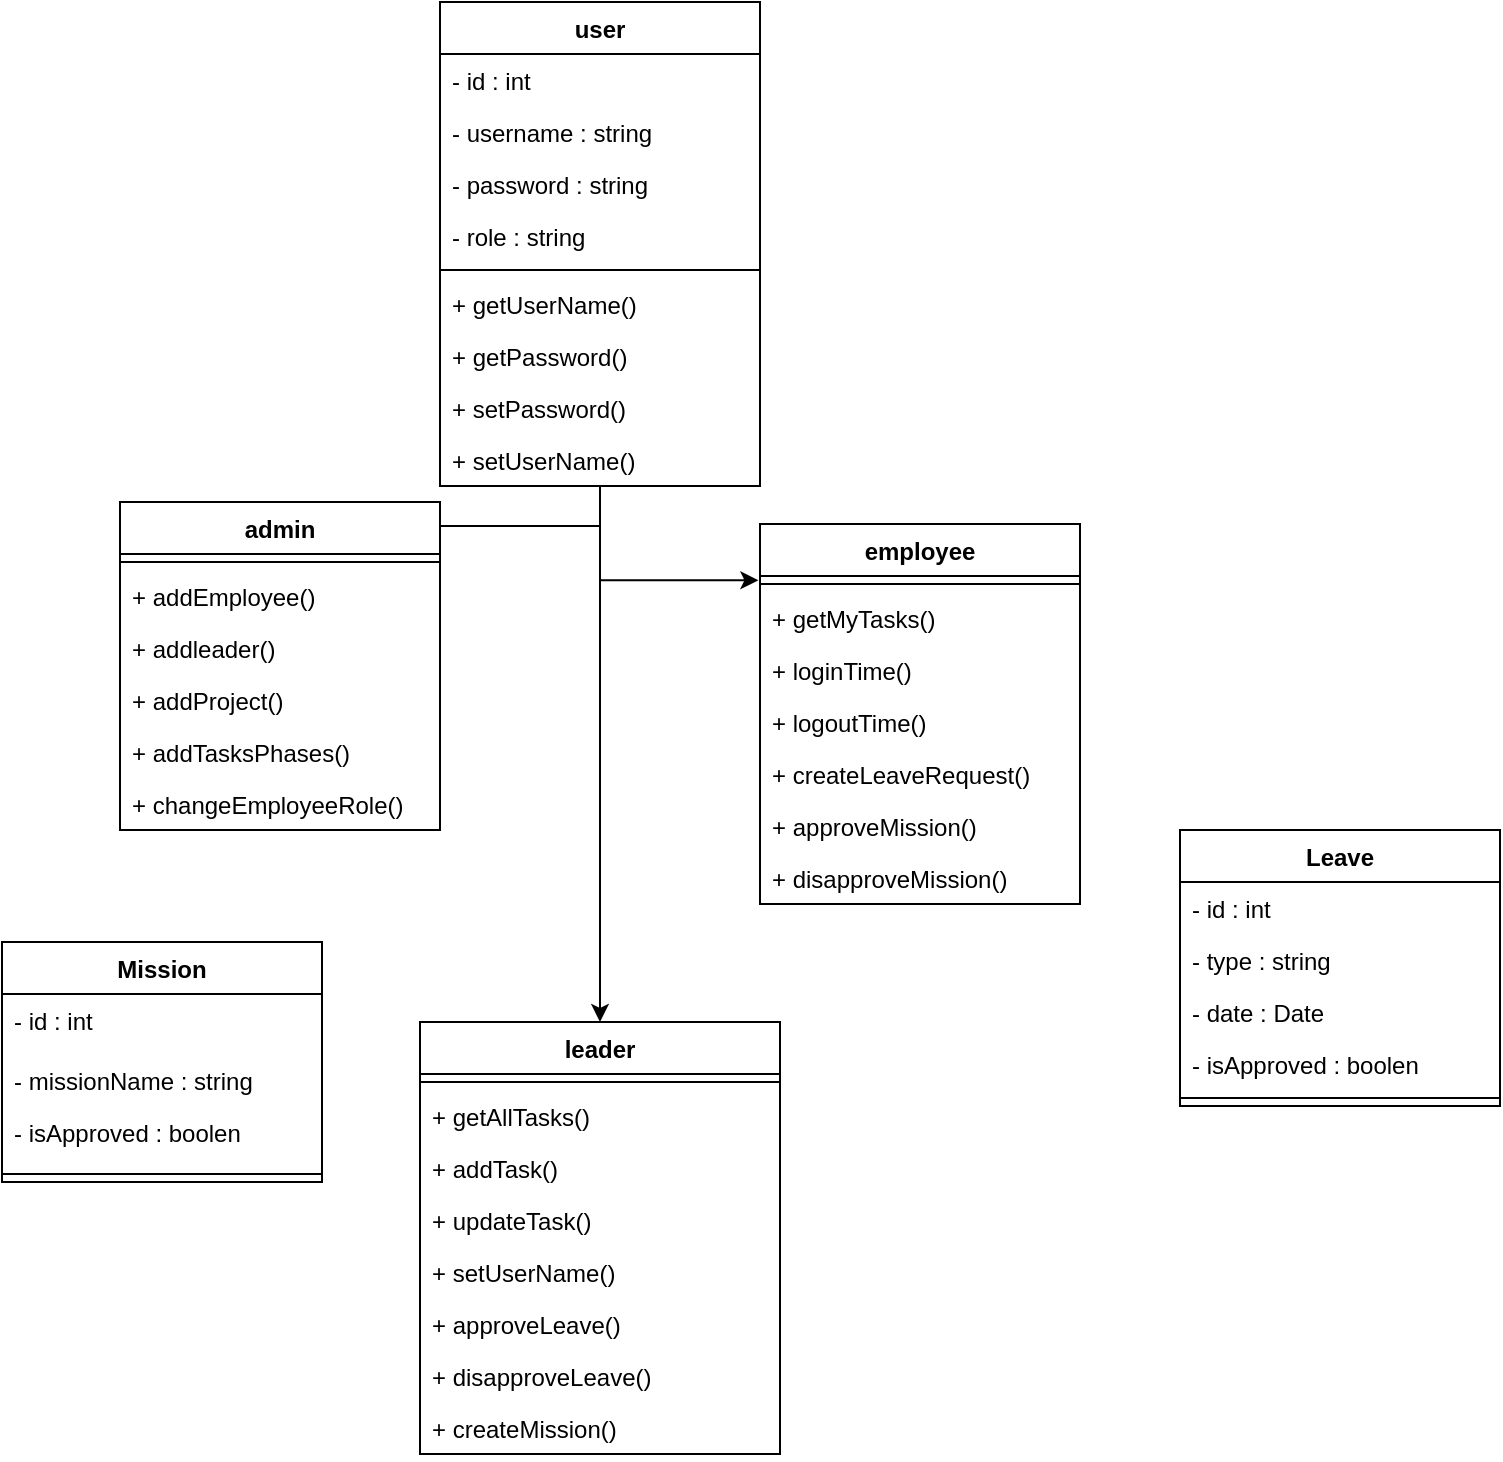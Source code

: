 <mxfile version="20.6.0" type="github">
  <diagram id="6NMKZ7R5m31PW8cbpL5F" name="Page-1">
    <mxGraphModel dx="1102" dy="599" grid="1" gridSize="10" guides="1" tooltips="1" connect="1" arrows="1" fold="1" page="1" pageScale="1" pageWidth="850" pageHeight="1100" math="0" shadow="0">
      <root>
        <mxCell id="0" />
        <mxCell id="1" parent="0" />
        <mxCell id="ZMY1I1bRd6_Rid-og4tr-34" style="edgeStyle=orthogonalEdgeStyle;rounded=0;orthogonalLoop=1;jettySize=auto;html=1;entryX=1;entryY=0.072;entryDx=0;entryDy=0;entryPerimeter=0;" edge="1" parent="1" source="ZMY1I1bRd6_Rid-og4tr-1" target="ZMY1I1bRd6_Rid-og4tr-13">
          <mxGeometry relative="1" as="geometry" />
        </mxCell>
        <mxCell id="ZMY1I1bRd6_Rid-og4tr-41" style="edgeStyle=orthogonalEdgeStyle;rounded=0;orthogonalLoop=1;jettySize=auto;html=1;entryX=-0.005;entryY=0.148;entryDx=0;entryDy=0;entryPerimeter=0;" edge="1" parent="1" source="ZMY1I1bRd6_Rid-og4tr-1" target="ZMY1I1bRd6_Rid-og4tr-35">
          <mxGeometry relative="1" as="geometry" />
        </mxCell>
        <mxCell id="ZMY1I1bRd6_Rid-og4tr-54" style="edgeStyle=orthogonalEdgeStyle;rounded=0;orthogonalLoop=1;jettySize=auto;html=1;" edge="1" parent="1" source="ZMY1I1bRd6_Rid-og4tr-1" target="ZMY1I1bRd6_Rid-og4tr-45">
          <mxGeometry relative="1" as="geometry" />
        </mxCell>
        <mxCell id="ZMY1I1bRd6_Rid-og4tr-1" value="user" style="swimlane;fontStyle=1;align=center;verticalAlign=top;childLayout=stackLayout;horizontal=1;startSize=26;horizontalStack=0;resizeParent=1;resizeParentMax=0;resizeLast=0;collapsible=1;marginBottom=0;" vertex="1" parent="1">
          <mxGeometry x="300" y="220" width="160" height="242" as="geometry" />
        </mxCell>
        <mxCell id="ZMY1I1bRd6_Rid-og4tr-72" value="- id : int" style="text;strokeColor=none;fillColor=none;align=left;verticalAlign=top;spacingLeft=4;spacingRight=4;overflow=hidden;rotatable=0;points=[[0,0.5],[1,0.5]];portConstraint=eastwest;fontStyle=0" vertex="1" parent="ZMY1I1bRd6_Rid-og4tr-1">
          <mxGeometry y="26" width="160" height="26" as="geometry" />
        </mxCell>
        <mxCell id="ZMY1I1bRd6_Rid-og4tr-2" value="- username : string" style="text;strokeColor=none;fillColor=none;align=left;verticalAlign=top;spacingLeft=4;spacingRight=4;overflow=hidden;rotatable=0;points=[[0,0.5],[1,0.5]];portConstraint=eastwest;fontStyle=0" vertex="1" parent="ZMY1I1bRd6_Rid-og4tr-1">
          <mxGeometry y="52" width="160" height="26" as="geometry" />
        </mxCell>
        <mxCell id="ZMY1I1bRd6_Rid-og4tr-7" value="- password : string" style="text;strokeColor=none;fillColor=none;align=left;verticalAlign=top;spacingLeft=4;spacingRight=4;overflow=hidden;rotatable=0;points=[[0,0.5],[1,0.5]];portConstraint=eastwest;fontStyle=0" vertex="1" parent="ZMY1I1bRd6_Rid-og4tr-1">
          <mxGeometry y="78" width="160" height="26" as="geometry" />
        </mxCell>
        <mxCell id="ZMY1I1bRd6_Rid-og4tr-22" value="- role : string" style="text;strokeColor=none;fillColor=none;align=left;verticalAlign=top;spacingLeft=4;spacingRight=4;overflow=hidden;rotatable=0;points=[[0,0.5],[1,0.5]];portConstraint=eastwest;fontStyle=0" vertex="1" parent="ZMY1I1bRd6_Rid-og4tr-1">
          <mxGeometry y="104" width="160" height="26" as="geometry" />
        </mxCell>
        <mxCell id="ZMY1I1bRd6_Rid-og4tr-3" value="" style="line;strokeWidth=1;fillColor=none;align=left;verticalAlign=middle;spacingTop=-1;spacingLeft=3;spacingRight=3;rotatable=0;labelPosition=right;points=[];portConstraint=eastwest;strokeColor=inherit;" vertex="1" parent="ZMY1I1bRd6_Rid-og4tr-1">
          <mxGeometry y="130" width="160" height="8" as="geometry" />
        </mxCell>
        <mxCell id="ZMY1I1bRd6_Rid-og4tr-4" value="+ getUserName()" style="text;strokeColor=none;fillColor=none;align=left;verticalAlign=top;spacingLeft=4;spacingRight=4;overflow=hidden;rotatable=0;points=[[0,0.5],[1,0.5]];portConstraint=eastwest;" vertex="1" parent="ZMY1I1bRd6_Rid-og4tr-1">
          <mxGeometry y="138" width="160" height="26" as="geometry" />
        </mxCell>
        <mxCell id="ZMY1I1bRd6_Rid-og4tr-6" value="+ getPassword()" style="text;strokeColor=none;fillColor=none;align=left;verticalAlign=top;spacingLeft=4;spacingRight=4;overflow=hidden;rotatable=0;points=[[0,0.5],[1,0.5]];portConstraint=eastwest;" vertex="1" parent="ZMY1I1bRd6_Rid-og4tr-1">
          <mxGeometry y="164" width="160" height="26" as="geometry" />
        </mxCell>
        <mxCell id="ZMY1I1bRd6_Rid-og4tr-8" value="+ setPassword()" style="text;strokeColor=none;fillColor=none;align=left;verticalAlign=top;spacingLeft=4;spacingRight=4;overflow=hidden;rotatable=0;points=[[0,0.5],[1,0.5]];portConstraint=eastwest;" vertex="1" parent="ZMY1I1bRd6_Rid-og4tr-1">
          <mxGeometry y="190" width="160" height="26" as="geometry" />
        </mxCell>
        <mxCell id="ZMY1I1bRd6_Rid-og4tr-12" value="+ setUserName()" style="text;strokeColor=none;fillColor=none;align=left;verticalAlign=top;spacingLeft=4;spacingRight=4;overflow=hidden;rotatable=0;points=[[0,0.5],[1,0.5]];portConstraint=eastwest;" vertex="1" parent="ZMY1I1bRd6_Rid-og4tr-1">
          <mxGeometry y="216" width="160" height="26" as="geometry" />
        </mxCell>
        <mxCell id="ZMY1I1bRd6_Rid-og4tr-13" value="admin" style="swimlane;fontStyle=1;align=center;verticalAlign=top;childLayout=stackLayout;horizontal=1;startSize=26;horizontalStack=0;resizeParent=1;resizeParentMax=0;resizeLast=0;collapsible=1;marginBottom=0;" vertex="1" parent="1">
          <mxGeometry x="140" y="470" width="160" height="164" as="geometry" />
        </mxCell>
        <mxCell id="ZMY1I1bRd6_Rid-og4tr-16" value="" style="line;strokeWidth=1;fillColor=none;align=left;verticalAlign=middle;spacingTop=-1;spacingLeft=3;spacingRight=3;rotatable=0;labelPosition=right;points=[];portConstraint=eastwest;strokeColor=inherit;" vertex="1" parent="ZMY1I1bRd6_Rid-og4tr-13">
          <mxGeometry y="26" width="160" height="8" as="geometry" />
        </mxCell>
        <mxCell id="ZMY1I1bRd6_Rid-og4tr-17" value="+ addEmployee()" style="text;strokeColor=none;fillColor=none;align=left;verticalAlign=top;spacingLeft=4;spacingRight=4;overflow=hidden;rotatable=0;points=[[0,0.5],[1,0.5]];portConstraint=eastwest;" vertex="1" parent="ZMY1I1bRd6_Rid-og4tr-13">
          <mxGeometry y="34" width="160" height="26" as="geometry" />
        </mxCell>
        <mxCell id="ZMY1I1bRd6_Rid-og4tr-18" value="+ addleader()" style="text;strokeColor=none;fillColor=none;align=left;verticalAlign=top;spacingLeft=4;spacingRight=4;overflow=hidden;rotatable=0;points=[[0,0.5],[1,0.5]];portConstraint=eastwest;" vertex="1" parent="ZMY1I1bRd6_Rid-og4tr-13">
          <mxGeometry y="60" width="160" height="26" as="geometry" />
        </mxCell>
        <mxCell id="ZMY1I1bRd6_Rid-og4tr-43" value="+ addProject()" style="text;strokeColor=none;fillColor=none;align=left;verticalAlign=top;spacingLeft=4;spacingRight=4;overflow=hidden;rotatable=0;points=[[0,0.5],[1,0.5]];portConstraint=eastwest;" vertex="1" parent="ZMY1I1bRd6_Rid-og4tr-13">
          <mxGeometry y="86" width="160" height="26" as="geometry" />
        </mxCell>
        <mxCell id="ZMY1I1bRd6_Rid-og4tr-44" value="+ addTasksPhases()" style="text;strokeColor=none;fillColor=none;align=left;verticalAlign=top;spacingLeft=4;spacingRight=4;overflow=hidden;rotatable=0;points=[[0,0.5],[1,0.5]];portConstraint=eastwest;" vertex="1" parent="ZMY1I1bRd6_Rid-og4tr-13">
          <mxGeometry y="112" width="160" height="26" as="geometry" />
        </mxCell>
        <mxCell id="ZMY1I1bRd6_Rid-og4tr-19" value="+ changeEmployeeRole()" style="text;strokeColor=none;fillColor=none;align=left;verticalAlign=top;spacingLeft=4;spacingRight=4;overflow=hidden;rotatable=0;points=[[0,0.5],[1,0.5]];portConstraint=eastwest;" vertex="1" parent="ZMY1I1bRd6_Rid-og4tr-13">
          <mxGeometry y="138" width="160" height="26" as="geometry" />
        </mxCell>
        <mxCell id="ZMY1I1bRd6_Rid-og4tr-35" value="employee" style="swimlane;fontStyle=1;align=center;verticalAlign=top;childLayout=stackLayout;horizontal=1;startSize=26;horizontalStack=0;resizeParent=1;resizeParentMax=0;resizeLast=0;collapsible=1;marginBottom=0;" vertex="1" parent="1">
          <mxGeometry x="460" y="481" width="160" height="190" as="geometry" />
        </mxCell>
        <mxCell id="ZMY1I1bRd6_Rid-og4tr-36" value="" style="line;strokeWidth=1;fillColor=none;align=left;verticalAlign=middle;spacingTop=-1;spacingLeft=3;spacingRight=3;rotatable=0;labelPosition=right;points=[];portConstraint=eastwest;strokeColor=inherit;" vertex="1" parent="ZMY1I1bRd6_Rid-og4tr-35">
          <mxGeometry y="26" width="160" height="8" as="geometry" />
        </mxCell>
        <mxCell id="ZMY1I1bRd6_Rid-og4tr-37" value="+ getMyTasks()" style="text;strokeColor=none;fillColor=none;align=left;verticalAlign=top;spacingLeft=4;spacingRight=4;overflow=hidden;rotatable=0;points=[[0,0.5],[1,0.5]];portConstraint=eastwest;" vertex="1" parent="ZMY1I1bRd6_Rid-og4tr-35">
          <mxGeometry y="34" width="160" height="26" as="geometry" />
        </mxCell>
        <mxCell id="ZMY1I1bRd6_Rid-og4tr-55" value="+ loginTime()" style="text;strokeColor=none;fillColor=none;align=left;verticalAlign=top;spacingLeft=4;spacingRight=4;overflow=hidden;rotatable=0;points=[[0,0.5],[1,0.5]];portConstraint=eastwest;" vertex="1" parent="ZMY1I1bRd6_Rid-og4tr-35">
          <mxGeometry y="60" width="160" height="26" as="geometry" />
        </mxCell>
        <mxCell id="ZMY1I1bRd6_Rid-og4tr-56" value="+ logoutTime()" style="text;strokeColor=none;fillColor=none;align=left;verticalAlign=top;spacingLeft=4;spacingRight=4;overflow=hidden;rotatable=0;points=[[0,0.5],[1,0.5]];portConstraint=eastwest;" vertex="1" parent="ZMY1I1bRd6_Rid-og4tr-35">
          <mxGeometry y="86" width="160" height="26" as="geometry" />
        </mxCell>
        <mxCell id="ZMY1I1bRd6_Rid-og4tr-62" value="+ createLeaveRequest()" style="text;strokeColor=none;fillColor=none;align=left;verticalAlign=top;spacingLeft=4;spacingRight=4;overflow=hidden;rotatable=0;points=[[0,0.5],[1,0.5]];portConstraint=eastwest;" vertex="1" parent="ZMY1I1bRd6_Rid-og4tr-35">
          <mxGeometry y="112" width="160" height="26" as="geometry" />
        </mxCell>
        <mxCell id="ZMY1I1bRd6_Rid-og4tr-92" value="+ approveMission()" style="text;strokeColor=none;fillColor=none;align=left;verticalAlign=top;spacingLeft=4;spacingRight=4;overflow=hidden;rotatable=0;points=[[0,0.5],[1,0.5]];portConstraint=eastwest;" vertex="1" parent="ZMY1I1bRd6_Rid-og4tr-35">
          <mxGeometry y="138" width="160" height="26" as="geometry" />
        </mxCell>
        <mxCell id="ZMY1I1bRd6_Rid-og4tr-93" value="+ disapproveMission()" style="text;strokeColor=none;fillColor=none;align=left;verticalAlign=top;spacingLeft=4;spacingRight=4;overflow=hidden;rotatable=0;points=[[0,0.5],[1,0.5]];portConstraint=eastwest;" vertex="1" parent="ZMY1I1bRd6_Rid-og4tr-35">
          <mxGeometry y="164" width="160" height="26" as="geometry" />
        </mxCell>
        <mxCell id="ZMY1I1bRd6_Rid-og4tr-45" value="leader" style="swimlane;fontStyle=1;align=center;verticalAlign=top;childLayout=stackLayout;horizontal=1;startSize=26;horizontalStack=0;resizeParent=1;resizeParentMax=0;resizeLast=0;collapsible=1;marginBottom=0;" vertex="1" parent="1">
          <mxGeometry x="290" y="730" width="180" height="216" as="geometry" />
        </mxCell>
        <mxCell id="ZMY1I1bRd6_Rid-og4tr-49" value="" style="line;strokeWidth=1;fillColor=none;align=left;verticalAlign=middle;spacingTop=-1;spacingLeft=3;spacingRight=3;rotatable=0;labelPosition=right;points=[];portConstraint=eastwest;strokeColor=inherit;" vertex="1" parent="ZMY1I1bRd6_Rid-og4tr-45">
          <mxGeometry y="26" width="180" height="8" as="geometry" />
        </mxCell>
        <mxCell id="ZMY1I1bRd6_Rid-og4tr-50" value="+ getAllTasks()" style="text;strokeColor=none;fillColor=none;align=left;verticalAlign=top;spacingLeft=4;spacingRight=4;overflow=hidden;rotatable=0;points=[[0,0.5],[1,0.5]];portConstraint=eastwest;" vertex="1" parent="ZMY1I1bRd6_Rid-og4tr-45">
          <mxGeometry y="34" width="180" height="26" as="geometry" />
        </mxCell>
        <mxCell id="ZMY1I1bRd6_Rid-og4tr-51" value="+ addTask()" style="text;strokeColor=none;fillColor=none;align=left;verticalAlign=top;spacingLeft=4;spacingRight=4;overflow=hidden;rotatable=0;points=[[0,0.5],[1,0.5]];portConstraint=eastwest;" vertex="1" parent="ZMY1I1bRd6_Rid-og4tr-45">
          <mxGeometry y="60" width="180" height="26" as="geometry" />
        </mxCell>
        <mxCell id="ZMY1I1bRd6_Rid-og4tr-52" value="+ updateTask()" style="text;strokeColor=none;fillColor=none;align=left;verticalAlign=top;spacingLeft=4;spacingRight=4;overflow=hidden;rotatable=0;points=[[0,0.5],[1,0.5]];portConstraint=eastwest;" vertex="1" parent="ZMY1I1bRd6_Rid-og4tr-45">
          <mxGeometry y="86" width="180" height="26" as="geometry" />
        </mxCell>
        <mxCell id="ZMY1I1bRd6_Rid-og4tr-53" value="+ setUserName()" style="text;strokeColor=none;fillColor=none;align=left;verticalAlign=top;spacingLeft=4;spacingRight=4;overflow=hidden;rotatable=0;points=[[0,0.5],[1,0.5]];portConstraint=eastwest;" vertex="1" parent="ZMY1I1bRd6_Rid-og4tr-45">
          <mxGeometry y="112" width="180" height="26" as="geometry" />
        </mxCell>
        <mxCell id="ZMY1I1bRd6_Rid-og4tr-73" value="+ approveLeave()" style="text;strokeColor=none;fillColor=none;align=left;verticalAlign=top;spacingLeft=4;spacingRight=4;overflow=hidden;rotatable=0;points=[[0,0.5],[1,0.5]];portConstraint=eastwest;" vertex="1" parent="ZMY1I1bRd6_Rid-og4tr-45">
          <mxGeometry y="138" width="180" height="26" as="geometry" />
        </mxCell>
        <mxCell id="ZMY1I1bRd6_Rid-og4tr-74" value="+ disapproveLeave()" style="text;strokeColor=none;fillColor=none;align=left;verticalAlign=top;spacingLeft=4;spacingRight=4;overflow=hidden;rotatable=0;points=[[0,0.5],[1,0.5]];portConstraint=eastwest;" vertex="1" parent="ZMY1I1bRd6_Rid-og4tr-45">
          <mxGeometry y="164" width="180" height="26" as="geometry" />
        </mxCell>
        <mxCell id="ZMY1I1bRd6_Rid-og4tr-91" value="+ createMission()" style="text;strokeColor=none;fillColor=none;align=left;verticalAlign=top;spacingLeft=4;spacingRight=4;overflow=hidden;rotatable=0;points=[[0,0.5],[1,0.5]];portConstraint=eastwest;" vertex="1" parent="ZMY1I1bRd6_Rid-og4tr-45">
          <mxGeometry y="190" width="180" height="26" as="geometry" />
        </mxCell>
        <mxCell id="ZMY1I1bRd6_Rid-og4tr-63" value="Leave" style="swimlane;fontStyle=1;align=center;verticalAlign=top;childLayout=stackLayout;horizontal=1;startSize=26;horizontalStack=0;resizeParent=1;resizeParentMax=0;resizeLast=0;collapsible=1;marginBottom=0;" vertex="1" parent="1">
          <mxGeometry x="670" y="634" width="160" height="138" as="geometry" />
        </mxCell>
        <mxCell id="ZMY1I1bRd6_Rid-og4tr-64" value="- id : int" style="text;strokeColor=none;fillColor=none;align=left;verticalAlign=top;spacingLeft=4;spacingRight=4;overflow=hidden;rotatable=0;points=[[0,0.5],[1,0.5]];portConstraint=eastwest;fontStyle=0" vertex="1" parent="ZMY1I1bRd6_Rid-og4tr-63">
          <mxGeometry y="26" width="160" height="26" as="geometry" />
        </mxCell>
        <mxCell id="ZMY1I1bRd6_Rid-og4tr-65" value="- type : string" style="text;strokeColor=none;fillColor=none;align=left;verticalAlign=top;spacingLeft=4;spacingRight=4;overflow=hidden;rotatable=0;points=[[0,0.5],[1,0.5]];portConstraint=eastwest;fontStyle=0" vertex="1" parent="ZMY1I1bRd6_Rid-og4tr-63">
          <mxGeometry y="52" width="160" height="26" as="geometry" />
        </mxCell>
        <mxCell id="ZMY1I1bRd6_Rid-og4tr-76" value="- date : Date" style="text;strokeColor=none;fillColor=none;align=left;verticalAlign=top;spacingLeft=4;spacingRight=4;overflow=hidden;rotatable=0;points=[[0,0.5],[1,0.5]];portConstraint=eastwest;fontStyle=0" vertex="1" parent="ZMY1I1bRd6_Rid-og4tr-63">
          <mxGeometry y="78" width="160" height="26" as="geometry" />
        </mxCell>
        <mxCell id="ZMY1I1bRd6_Rid-og4tr-66" value="- isApproved : boolen" style="text;strokeColor=none;fillColor=none;align=left;verticalAlign=top;spacingLeft=4;spacingRight=4;overflow=hidden;rotatable=0;points=[[0,0.5],[1,0.5]];portConstraint=eastwest;fontStyle=0" vertex="1" parent="ZMY1I1bRd6_Rid-og4tr-63">
          <mxGeometry y="104" width="160" height="26" as="geometry" />
        </mxCell>
        <mxCell id="ZMY1I1bRd6_Rid-og4tr-67" value="" style="line;strokeWidth=1;fillColor=none;align=left;verticalAlign=middle;spacingTop=-1;spacingLeft=3;spacingRight=3;rotatable=0;labelPosition=right;points=[];portConstraint=eastwest;strokeColor=inherit;" vertex="1" parent="ZMY1I1bRd6_Rid-og4tr-63">
          <mxGeometry y="130" width="160" height="8" as="geometry" />
        </mxCell>
        <mxCell id="ZMY1I1bRd6_Rid-og4tr-77" value="Mission" style="swimlane;fontStyle=1;align=center;verticalAlign=top;childLayout=stackLayout;horizontal=1;startSize=26;horizontalStack=0;resizeParent=1;resizeParentMax=0;resizeLast=0;collapsible=1;marginBottom=0;" vertex="1" parent="1">
          <mxGeometry x="81" y="690" width="160" height="120" as="geometry" />
        </mxCell>
        <mxCell id="ZMY1I1bRd6_Rid-og4tr-90" value="- id : int" style="text;strokeColor=none;fillColor=none;align=left;verticalAlign=top;spacingLeft=4;spacingRight=4;overflow=hidden;rotatable=0;points=[[0,0.5],[1,0.5]];portConstraint=eastwest;fontStyle=0" vertex="1" parent="ZMY1I1bRd6_Rid-og4tr-77">
          <mxGeometry y="26" width="160" height="30" as="geometry" />
        </mxCell>
        <mxCell id="ZMY1I1bRd6_Rid-og4tr-78" value="- missionName : string" style="text;strokeColor=none;fillColor=none;align=left;verticalAlign=top;spacingLeft=4;spacingRight=4;overflow=hidden;rotatable=0;points=[[0,0.5],[1,0.5]];portConstraint=eastwest;fontStyle=0" vertex="1" parent="ZMY1I1bRd6_Rid-og4tr-77">
          <mxGeometry y="56" width="160" height="26" as="geometry" />
        </mxCell>
        <mxCell id="ZMY1I1bRd6_Rid-og4tr-89" value="- isApproved : boolen" style="text;strokeColor=none;fillColor=none;align=left;verticalAlign=top;spacingLeft=4;spacingRight=4;overflow=hidden;rotatable=0;points=[[0,0.5],[1,0.5]];portConstraint=eastwest;fontStyle=0" vertex="1" parent="ZMY1I1bRd6_Rid-og4tr-77">
          <mxGeometry y="82" width="160" height="30" as="geometry" />
        </mxCell>
        <mxCell id="ZMY1I1bRd6_Rid-og4tr-82" value="" style="line;strokeWidth=1;fillColor=none;align=left;verticalAlign=middle;spacingTop=-1;spacingLeft=3;spacingRight=3;rotatable=0;labelPosition=right;points=[];portConstraint=eastwest;strokeColor=inherit;" vertex="1" parent="ZMY1I1bRd6_Rid-og4tr-77">
          <mxGeometry y="112" width="160" height="8" as="geometry" />
        </mxCell>
      </root>
    </mxGraphModel>
  </diagram>
</mxfile>
